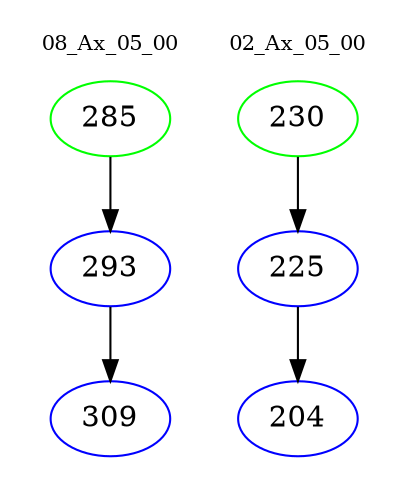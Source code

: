 digraph{
subgraph cluster_0 {
color = white
label = "08_Ax_05_00";
fontsize=10;
T0_285 [label="285", color="green"]
T0_285 -> T0_293 [color="black"]
T0_293 [label="293", color="blue"]
T0_293 -> T0_309 [color="black"]
T0_309 [label="309", color="blue"]
}
subgraph cluster_1 {
color = white
label = "02_Ax_05_00";
fontsize=10;
T1_230 [label="230", color="green"]
T1_230 -> T1_225 [color="black"]
T1_225 [label="225", color="blue"]
T1_225 -> T1_204 [color="black"]
T1_204 [label="204", color="blue"]
}
}
